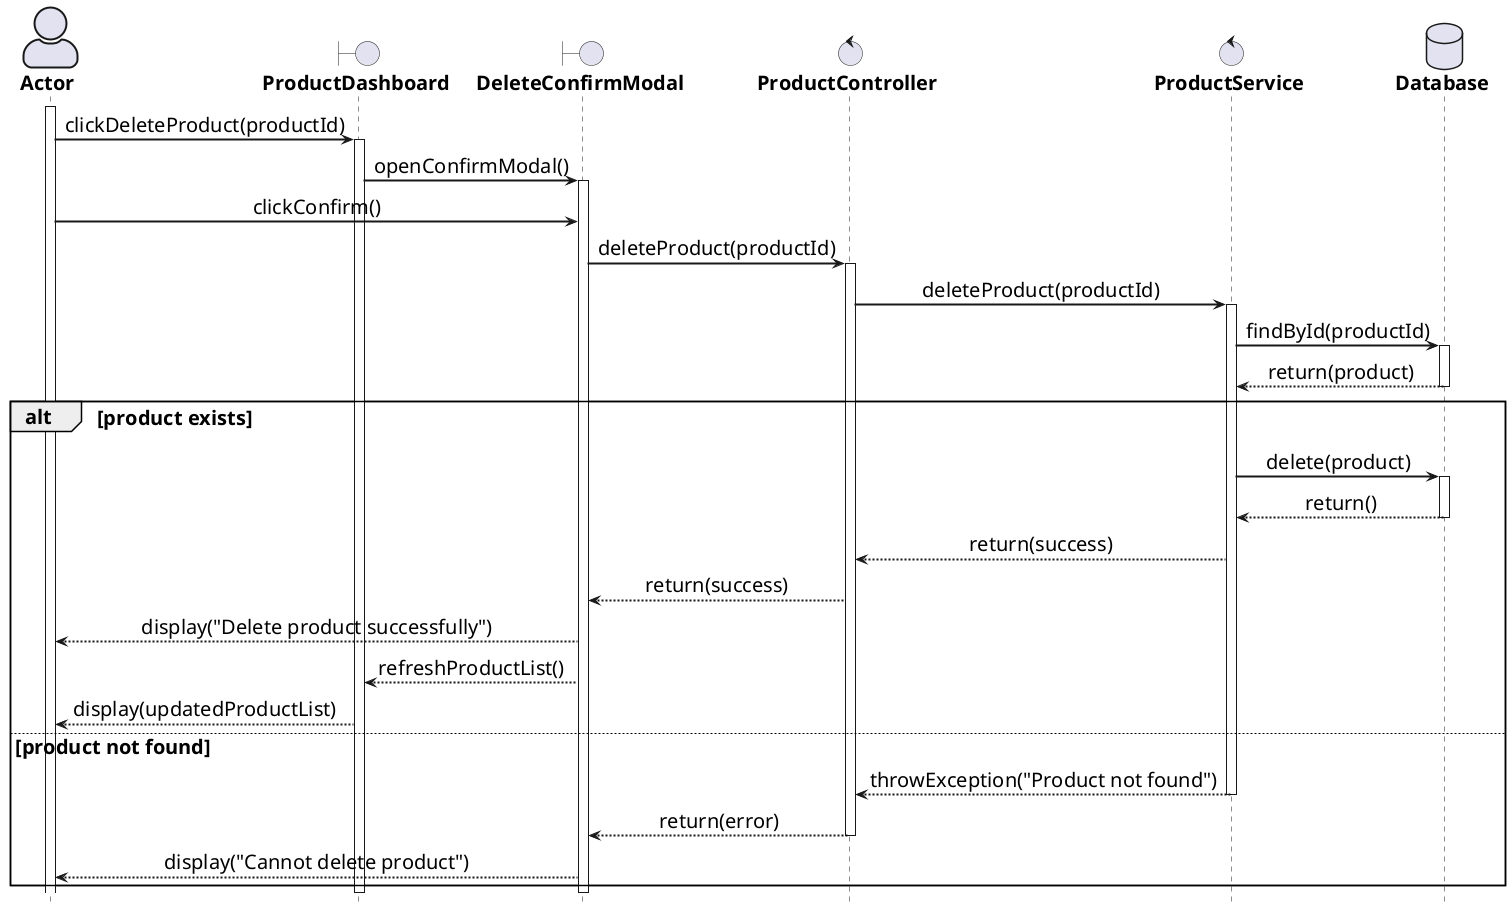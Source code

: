 @startuml

' General configuration
skinparam defaultFontSize 20
skinparam sequenceMessageAlign center

' Actor style configuration
skinparam actorStyle awesome

' Arrow and border thickness configuration
skinparam {
    ArrowThickness 2
    ParticipantBorderThickness 2
    ActorBorderThickness 2
    LifeLineBorderThickness 2
    ActivationBorderThickness 2
}

' Life line color configuration
skinparam LifeLineBorderColor black

' Font style configuration for components
skinparam {
    actorFontStyle bold
    boundaryFontStyle bold
    controlFontStyle bold
    entityFontStyle bold
    databaseFontStyle bold
}

' Define components
actor "Actor" as actor
boundary "ProductDashboard" as dashboard
boundary "DeleteConfirmModal" as confirmModal
control "ProductController" as controller
control "ProductService" as service
database "Database" as db

' Start processing flow
activate actor

actor -> dashboard: clickDeleteProduct(productId)
activate dashboard

dashboard -> confirmModal: openConfirmModal()
activate confirmModal

actor -> confirmModal: clickConfirm()

confirmModal -> controller: deleteProduct(productId)
activate controller

controller -> service: deleteProduct(productId)
activate service

service -> db: findById(productId)
activate db
db --> service: return(product)
deactivate db

alt product exists
    service -> db: delete(product)
    activate db
    db --> service: return()
    deactivate db
    
    service --> controller: return(success)
    
    controller --> confirmModal: return(success)
    
    confirmModal --> actor: display("Delete product successfully")
    confirmModal --> dashboard: refreshProductList()
    dashboard --> actor: display(updatedProductList)
else product not found
    service --> controller: throwException("Product not found")
    deactivate service
    controller --> confirmModal: return(error)
    deactivate controller
    confirmModal --> actor: display("Cannot delete product")
end

deactivate confirmModal
deactivate dashboard

hide footbox
@enduml